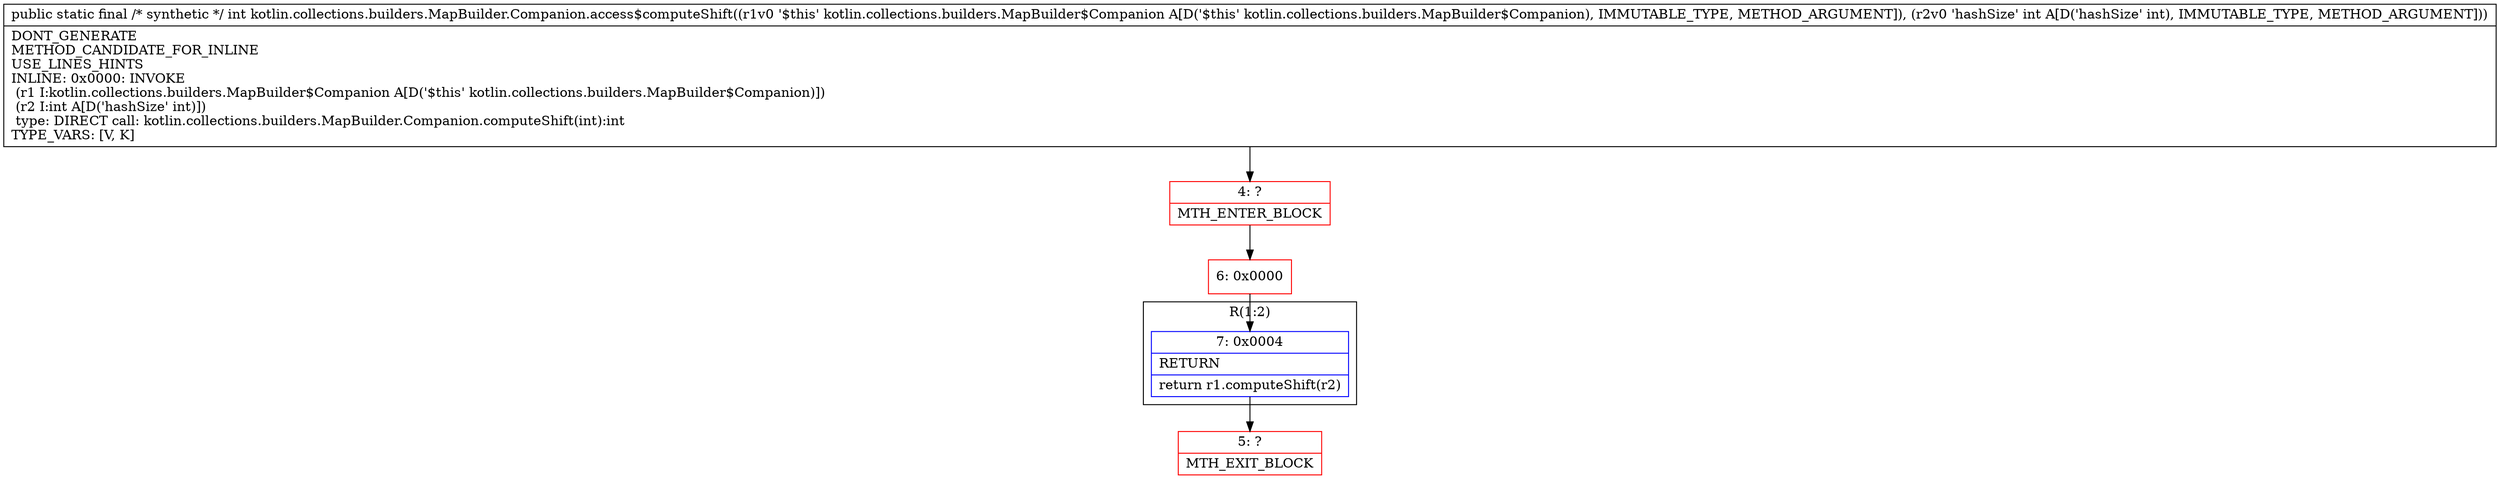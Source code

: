 digraph "CFG forkotlin.collections.builders.MapBuilder.Companion.access$computeShift(Lkotlin\/collections\/builders\/MapBuilder$Companion;I)I" {
subgraph cluster_Region_28407628 {
label = "R(1:2)";
node [shape=record,color=blue];
Node_7 [shape=record,label="{7\:\ 0x0004|RETURN\l|return r1.computeShift(r2)\l}"];
}
Node_4 [shape=record,color=red,label="{4\:\ ?|MTH_ENTER_BLOCK\l}"];
Node_6 [shape=record,color=red,label="{6\:\ 0x0000}"];
Node_5 [shape=record,color=red,label="{5\:\ ?|MTH_EXIT_BLOCK\l}"];
MethodNode[shape=record,label="{public static final \/* synthetic *\/ int kotlin.collections.builders.MapBuilder.Companion.access$computeShift((r1v0 '$this' kotlin.collections.builders.MapBuilder$Companion A[D('$this' kotlin.collections.builders.MapBuilder$Companion), IMMUTABLE_TYPE, METHOD_ARGUMENT]), (r2v0 'hashSize' int A[D('hashSize' int), IMMUTABLE_TYPE, METHOD_ARGUMENT]))  | DONT_GENERATE\lMETHOD_CANDIDATE_FOR_INLINE\lUSE_LINES_HINTS\lINLINE: 0x0000: INVOKE  \l  (r1 I:kotlin.collections.builders.MapBuilder$Companion A[D('$this' kotlin.collections.builders.MapBuilder$Companion)])\l  (r2 I:int A[D('hashSize' int)])\l type: DIRECT call: kotlin.collections.builders.MapBuilder.Companion.computeShift(int):int\lTYPE_VARS: [V, K]\l}"];
MethodNode -> Node_4;Node_7 -> Node_5;
Node_4 -> Node_6;
Node_6 -> Node_7;
}

